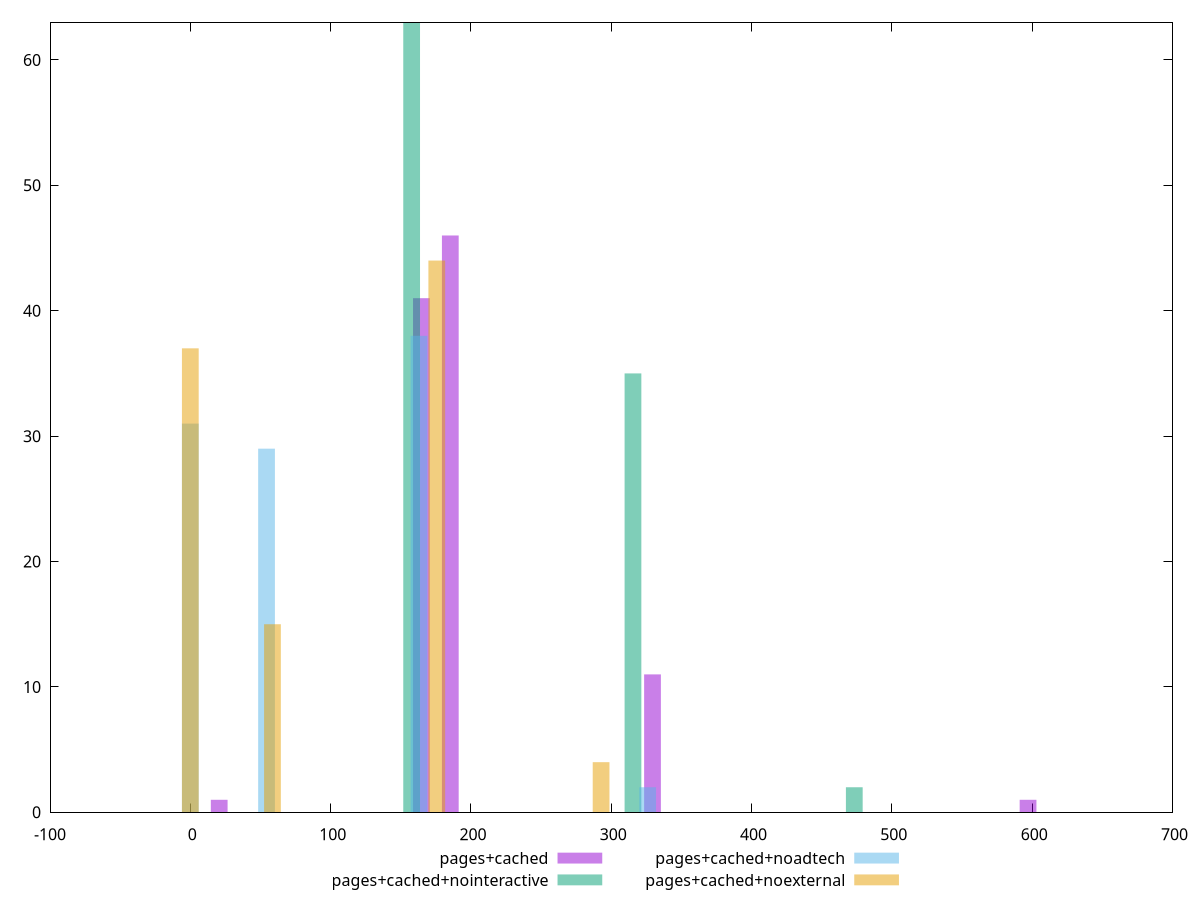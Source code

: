 $_pagesCached <<EOF
597.0483289692514 1
185.29086071459528 46
20.587873412732808 1
164.70298730186246 41
329.4059746037249 11
EOF
$_pagesCachedNointeractive <<EOF
157.73750382482484 63
315.4750076496497 35
473.2125114744745 2
EOF
$_pagesCachedNoadtech <<EOF
162.9813256366429 38
54.32710854554764 29
0 31
325.9626512732858 2
EOF
$_pagesCachedNoexternal <<EOF
175.65427571872291 44
0 37
58.55142523957431 15
292.7571261978715 4
EOF
set key outside below
set terminal pngcairo
set output "report_00006_2020-11-02T20-21-41.718Z/uses-http2/uses-http2_pages+cached_pages+cached+nointeractive_pages+cached+noadtech_pages+cached+noexternal+hist.png"
set boxwidth 11.940966579385028
set style fill transparent solid 0.5 noborder
set yrange [0:63]
plot $_pagesCached title "pages+cached" with boxes ,$_pagesCachedNointeractive title "pages+cached+nointeractive" with boxes ,$_pagesCachedNoadtech title "pages+cached+noadtech" with boxes ,$_pagesCachedNoexternal title "pages+cached+noexternal" with boxes ,